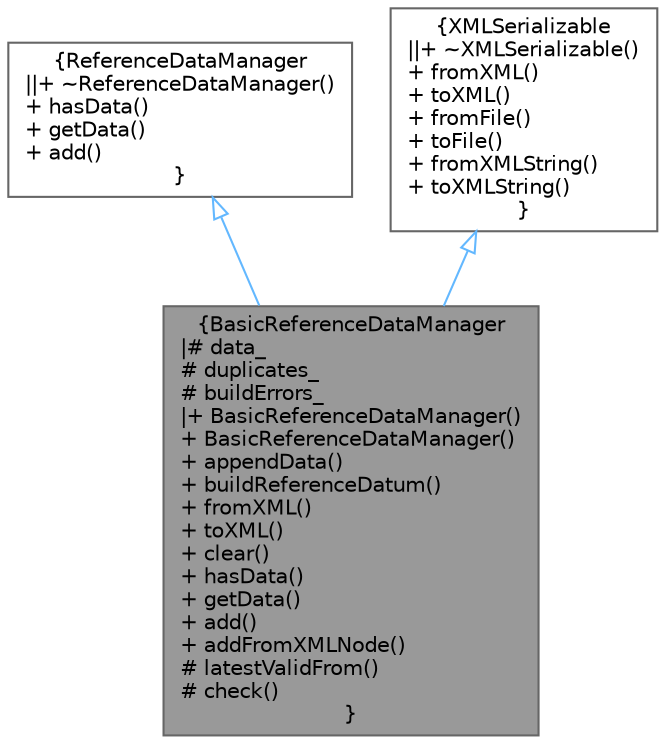 digraph "BasicReferenceDataManager"
{
 // INTERACTIVE_SVG=YES
 // LATEX_PDF_SIZE
  bgcolor="transparent";
  edge [fontname=Helvetica,fontsize=10,labelfontname=Helvetica,labelfontsize=10];
  node [fontname=Helvetica,fontsize=10,shape=box,height=0.2,width=0.4];
  Node1 [label="{BasicReferenceDataManager\n|# data_\l# duplicates_\l# buildErrors_\l|+ BasicReferenceDataManager()\l+ BasicReferenceDataManager()\l+ appendData()\l+ buildReferenceDatum()\l+ fromXML()\l+ toXML()\l+ clear()\l+ hasData()\l+ getData()\l+ add()\l+ addFromXMLNode()\l# latestValidFrom()\l# check()\l}",height=0.2,width=0.4,color="gray40", fillcolor="grey60", style="filled", fontcolor="black",tooltip="Basic Concrete impl that loads an big XML and keeps data in memory."];
  Node2 -> Node1 [dir="back",color="steelblue1",style="solid",arrowtail="onormal"];
  Node2 [label="{ReferenceDataManager\n||+ ~ReferenceDataManager()\l+ hasData()\l+ getData()\l+ add()\l}",height=0.2,width=0.4,color="gray40", fillcolor="white", style="filled",URL="$classore_1_1data_1_1_reference_data_manager.html",tooltip="Interface for Reference Data lookups."];
  Node3 -> Node1 [dir="back",color="steelblue1",style="solid",arrowtail="onormal"];
  Node3 [label="{XMLSerializable\n||+ ~XMLSerializable()\l+ fromXML()\l+ toXML()\l+ fromFile()\l+ toFile()\l+ fromXMLString()\l+ toXMLString()\l}",height=0.2,width=0.4,color="gray40", fillcolor="white", style="filled",URL="$classore_1_1data_1_1_x_m_l_serializable.html",tooltip="Base class for all serializable classes."];
}
